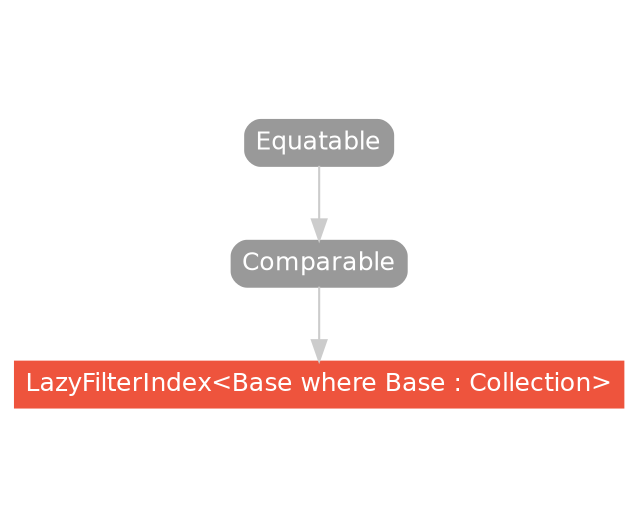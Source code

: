 strict digraph "LazyFilterIndex<Base where Base : Collection> - Type Hierarchy - SwiftDoc.org" {
    pad="0.1,0.8"
    node [shape=box, style="filled,rounded", color="#999999", fillcolor="#999999", fontcolor=white, fontname=Helvetica, fontnames="Helvetica,sansserif", fontsize=12, margin="0.07,0.05", height="0.3"]
    edge [color="#cccccc"]
    "Comparable" [URL="/protocol/Comparable/hierarchy/"]
    "Equatable" [URL="/protocol/Equatable/hierarchy/"]
    "LazyFilterIndex<Base where Base : Collection>" [URL="/type/LazyFilterIndex/", style="filled", fillcolor="#ee543d", color="#ee543d"]    "Comparable" -> "LazyFilterIndex<Base where Base : Collection>"
    "Equatable" -> "Comparable"
    subgraph Types {
        rank = max; "LazyFilterIndex<Base where Base : Collection>";
    }
}